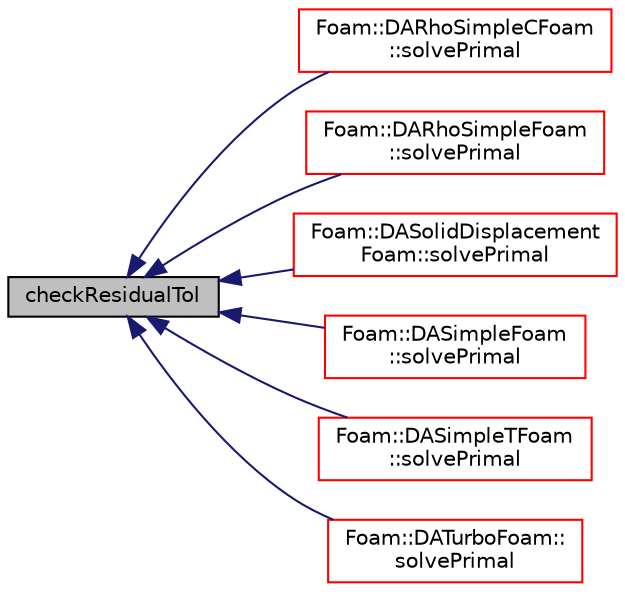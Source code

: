 digraph "checkResidualTol"
{
  bgcolor="transparent";
  edge [fontname="Helvetica",fontsize="10",labelfontname="Helvetica",labelfontsize="10"];
  node [fontname="Helvetica",fontsize="10",shape=record];
  rankdir="LR";
  Node48 [label="checkResidualTol",height=0.2,width=0.4,color="black", fillcolor="grey75", style="filled", fontcolor="black"];
  Node48 -> Node49 [dir="back",color="midnightblue",fontsize="10",style="solid",fontname="Helvetica"];
  Node49 [label="Foam::DARhoSimpleCFoam\l::solvePrimal",height=0.2,width=0.4,color="red",URL="$classFoam_1_1DARhoSimpleCFoam.html#a5c0c6289530112c8badaa81d933bef5c",tooltip="solve the primal equations "];
  Node48 -> Node51 [dir="back",color="midnightblue",fontsize="10",style="solid",fontname="Helvetica"];
  Node51 [label="Foam::DARhoSimpleFoam\l::solvePrimal",height=0.2,width=0.4,color="red",URL="$classFoam_1_1DARhoSimpleFoam.html#a5c0c6289530112c8badaa81d933bef5c",tooltip="solve the primal equations "];
  Node48 -> Node53 [dir="back",color="midnightblue",fontsize="10",style="solid",fontname="Helvetica"];
  Node53 [label="Foam::DASolidDisplacement\lFoam::solvePrimal",height=0.2,width=0.4,color="red",URL="$classFoam_1_1DASolidDisplacementFoam.html#a5c0c6289530112c8badaa81d933bef5c",tooltip="solve the primal equations "];
  Node48 -> Node55 [dir="back",color="midnightblue",fontsize="10",style="solid",fontname="Helvetica"];
  Node55 [label="Foam::DASimpleFoam\l::solvePrimal",height=0.2,width=0.4,color="red",URL="$classFoam_1_1DASimpleFoam.html#a5c0c6289530112c8badaa81d933bef5c",tooltip="solve the primal equations "];
  Node48 -> Node57 [dir="back",color="midnightblue",fontsize="10",style="solid",fontname="Helvetica"];
  Node57 [label="Foam::DASimpleTFoam\l::solvePrimal",height=0.2,width=0.4,color="red",URL="$classFoam_1_1DASimpleTFoam.html#a5c0c6289530112c8badaa81d933bef5c",tooltip="solve the primal equations "];
  Node48 -> Node59 [dir="back",color="midnightblue",fontsize="10",style="solid",fontname="Helvetica"];
  Node59 [label="Foam::DATurboFoam::\lsolvePrimal",height=0.2,width=0.4,color="red",URL="$classFoam_1_1DATurboFoam.html#a5c0c6289530112c8badaa81d933bef5c",tooltip="solve the primal equations "];
}

